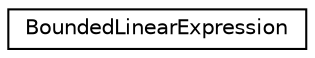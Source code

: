 digraph "Graphical Class Hierarchy"
{
 // LATEX_PDF_SIZE
  edge [fontname="Helvetica",fontsize="10",labelfontname="Helvetica",labelfontsize="10"];
  node [fontname="Helvetica",fontsize="10",shape=record];
  rankdir="LR";
  Node0 [label="BoundedLinearExpression",height=0.2,width=0.4,color="black", fillcolor="white", style="filled",URL="$structoperations__research_1_1math__opt_1_1_bounded_linear_expression.html",tooltip=" "];
}
